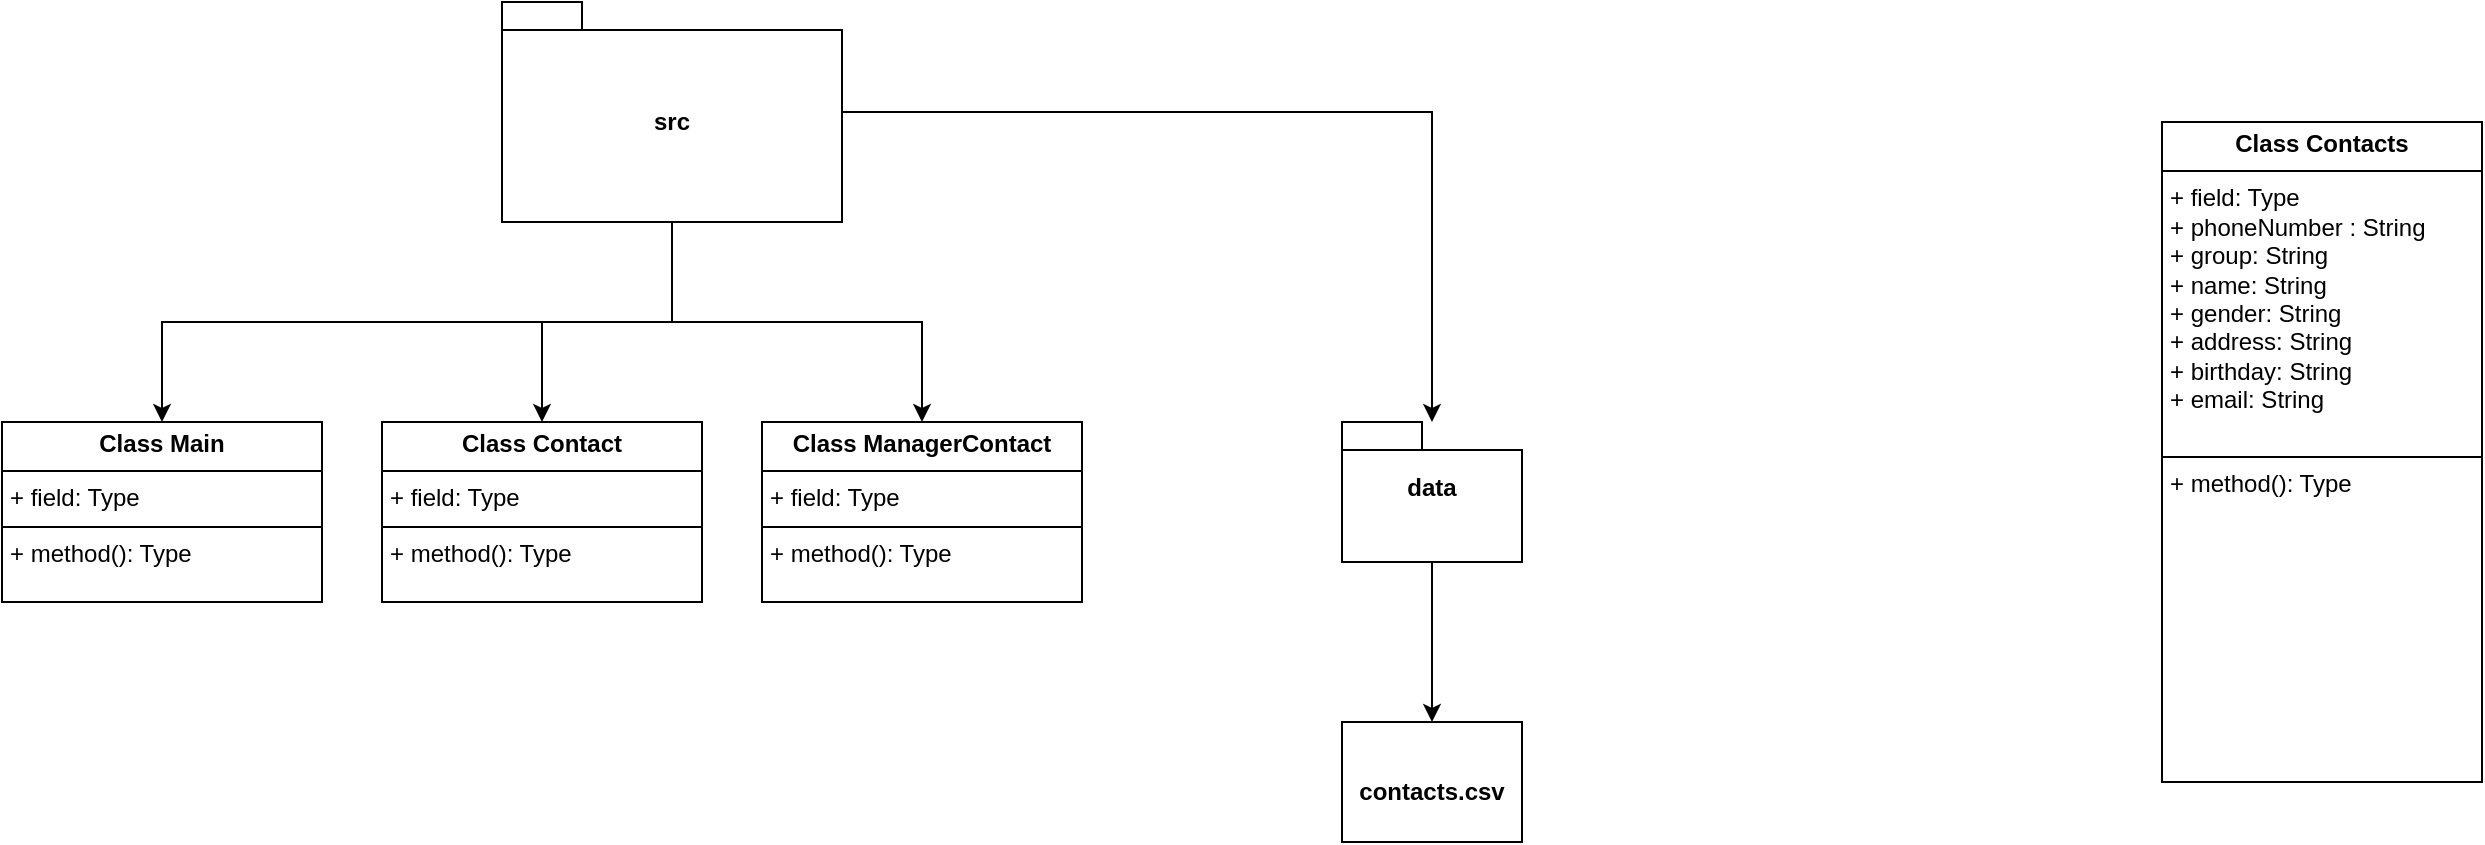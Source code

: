 <mxfile version="24.7.13">
  <diagram name="Trang-1" id="21GcmfxJjMGwiEJxkkzv">
    <mxGraphModel dx="2261" dy="738" grid="1" gridSize="10" guides="1" tooltips="1" connect="1" arrows="1" fold="1" page="1" pageScale="1" pageWidth="827" pageHeight="1169" math="0" shadow="0">
      <root>
        <mxCell id="0" />
        <mxCell id="1" parent="0" />
        <mxCell id="VvaWANM70QIewQPlNKAQ-4" value="&lt;p style=&quot;margin:0px;margin-top:4px;text-align:center;&quot;&gt;&lt;b&gt;Class Contacts&lt;/b&gt;&lt;/p&gt;&lt;hr size=&quot;1&quot; style=&quot;border-style:solid;&quot;&gt;&lt;p style=&quot;margin:0px;margin-left:4px;&quot;&gt;+ field: Type&lt;/p&gt;&lt;p style=&quot;margin:0px;margin-left:4px;&quot;&gt;+ phoneNumber : String&lt;/p&gt;&lt;p style=&quot;margin:0px;margin-left:4px;&quot;&gt;+ group: String&lt;/p&gt;&lt;p style=&quot;margin:0px;margin-left:4px;&quot;&gt;+ name: String&lt;/p&gt;&lt;p style=&quot;margin:0px;margin-left:4px;&quot;&gt;+ gender: String&lt;br&gt;+ address: String&lt;/p&gt;&lt;p style=&quot;margin:0px;margin-left:4px;&quot;&gt;+ birthday: String&lt;/p&gt;&lt;p style=&quot;margin:0px;margin-left:4px;&quot;&gt;+ email: String&lt;/p&gt;&lt;p style=&quot;margin:0px;margin-left:4px;&quot;&gt;&lt;br&gt;&lt;/p&gt;&lt;hr size=&quot;1&quot; style=&quot;border-style:solid;&quot;&gt;&lt;p style=&quot;margin:0px;margin-left:4px;&quot;&gt;+ method(): Type&lt;/p&gt;" style="verticalAlign=top;align=left;overflow=fill;html=1;whiteSpace=wrap;" vertex="1" parent="1">
          <mxGeometry x="770" y="190" width="160" height="330" as="geometry" />
        </mxCell>
        <mxCell id="VvaWANM70QIewQPlNKAQ-7" value="" style="edgeStyle=orthogonalEdgeStyle;rounded=0;orthogonalLoop=1;jettySize=auto;html=1;" edge="1" parent="1" source="VvaWANM70QIewQPlNKAQ-5" target="VvaWANM70QIewQPlNKAQ-6">
          <mxGeometry relative="1" as="geometry" />
        </mxCell>
        <mxCell id="VvaWANM70QIewQPlNKAQ-11" value="" style="edgeStyle=orthogonalEdgeStyle;rounded=0;orthogonalLoop=1;jettySize=auto;html=1;entryX=0.5;entryY=0;entryDx=0;entryDy=0;" edge="1" parent="1" source="VvaWANM70QIewQPlNKAQ-5" target="VvaWANM70QIewQPlNKAQ-17">
          <mxGeometry relative="1" as="geometry">
            <mxPoint x="-250" y="340" as="targetPoint" />
            <Array as="points">
              <mxPoint x="25" y="290" />
              <mxPoint x="-230" y="290" />
            </Array>
          </mxGeometry>
        </mxCell>
        <mxCell id="VvaWANM70QIewQPlNKAQ-13" value="" style="edgeStyle=orthogonalEdgeStyle;rounded=0;orthogonalLoop=1;jettySize=auto;html=1;entryX=0.5;entryY=0;entryDx=0;entryDy=0;" edge="1" parent="1" source="VvaWANM70QIewQPlNKAQ-5" target="VvaWANM70QIewQPlNKAQ-16">
          <mxGeometry relative="1" as="geometry">
            <mxPoint x="-90" y="335" as="targetPoint" />
          </mxGeometry>
        </mxCell>
        <mxCell id="VvaWANM70QIewQPlNKAQ-19" style="edgeStyle=orthogonalEdgeStyle;rounded=0;orthogonalLoop=1;jettySize=auto;html=1;exitX=0.5;exitY=1;exitDx=0;exitDy=0;exitPerimeter=0;entryX=0.5;entryY=0;entryDx=0;entryDy=0;" edge="1" parent="1" source="VvaWANM70QIewQPlNKAQ-5" target="VvaWANM70QIewQPlNKAQ-18">
          <mxGeometry relative="1" as="geometry">
            <mxPoint x="80" y="350" as="targetPoint" />
          </mxGeometry>
        </mxCell>
        <mxCell id="VvaWANM70QIewQPlNKAQ-5" value="src" style="shape=folder;fontStyle=1;spacingTop=10;tabWidth=40;tabHeight=14;tabPosition=left;html=1;whiteSpace=wrap;" vertex="1" parent="1">
          <mxGeometry x="-60" y="130" width="170" height="110" as="geometry" />
        </mxCell>
        <mxCell id="VvaWANM70QIewQPlNKAQ-9" value="" style="edgeStyle=orthogonalEdgeStyle;rounded=0;orthogonalLoop=1;jettySize=auto;html=1;" edge="1" parent="1" source="VvaWANM70QIewQPlNKAQ-6" target="VvaWANM70QIewQPlNKAQ-8">
          <mxGeometry relative="1" as="geometry" />
        </mxCell>
        <mxCell id="VvaWANM70QIewQPlNKAQ-6" value="data&lt;div&gt;&lt;br&gt;&lt;/div&gt;" style="shape=folder;fontStyle=1;spacingTop=10;tabWidth=40;tabHeight=14;tabPosition=left;html=1;whiteSpace=wrap;" vertex="1" parent="1">
          <mxGeometry x="360" y="340" width="90" height="70" as="geometry" />
        </mxCell>
        <mxCell id="VvaWANM70QIewQPlNKAQ-8" value="contacts.csv" style="whiteSpace=wrap;html=1;fontStyle=1;spacingTop=10;" vertex="1" parent="1">
          <mxGeometry x="360" y="490" width="90" height="60" as="geometry" />
        </mxCell>
        <mxCell id="VvaWANM70QIewQPlNKAQ-16" value="&lt;p style=&quot;margin:0px;margin-top:4px;text-align:center;&quot;&gt;&lt;b&gt;Class Contact&lt;/b&gt;&lt;/p&gt;&lt;hr size=&quot;1&quot; style=&quot;border-style:solid;&quot;&gt;&lt;p style=&quot;margin:0px;margin-left:4px;&quot;&gt;+ field: Type&lt;/p&gt;&lt;hr size=&quot;1&quot; style=&quot;border-style:solid;&quot;&gt;&lt;p style=&quot;margin:0px;margin-left:4px;&quot;&gt;+ method(): Type&lt;/p&gt;" style="verticalAlign=top;align=left;overflow=fill;html=1;whiteSpace=wrap;" vertex="1" parent="1">
          <mxGeometry x="-120" y="340" width="160" height="90" as="geometry" />
        </mxCell>
        <mxCell id="VvaWANM70QIewQPlNKAQ-17" value="&lt;p style=&quot;margin:0px;margin-top:4px;text-align:center;&quot;&gt;&lt;b&gt;Class Main&lt;/b&gt;&lt;/p&gt;&lt;hr size=&quot;1&quot; style=&quot;border-style:solid;&quot;&gt;&lt;p style=&quot;margin:0px;margin-left:4px;&quot;&gt;+ field: Type&lt;/p&gt;&lt;hr size=&quot;1&quot; style=&quot;border-style:solid;&quot;&gt;&lt;p style=&quot;margin:0px;margin-left:4px;&quot;&gt;+ method(): Type&lt;/p&gt;" style="verticalAlign=top;align=left;overflow=fill;html=1;whiteSpace=wrap;" vertex="1" parent="1">
          <mxGeometry x="-310" y="340" width="160" height="90" as="geometry" />
        </mxCell>
        <mxCell id="VvaWANM70QIewQPlNKAQ-18" value="&lt;p style=&quot;margin:0px;margin-top:4px;text-align:center;&quot;&gt;&lt;b&gt;Class ManagerContact&lt;/b&gt;&lt;/p&gt;&lt;hr size=&quot;1&quot; style=&quot;border-style:solid;&quot;&gt;&lt;p style=&quot;margin:0px;margin-left:4px;&quot;&gt;+ field: Type&lt;/p&gt;&lt;hr size=&quot;1&quot; style=&quot;border-style:solid;&quot;&gt;&lt;p style=&quot;margin:0px;margin-left:4px;&quot;&gt;+ method(): Type&lt;/p&gt;" style="verticalAlign=top;align=left;overflow=fill;html=1;whiteSpace=wrap;" vertex="1" parent="1">
          <mxGeometry x="70" y="340" width="160" height="90" as="geometry" />
        </mxCell>
      </root>
    </mxGraphModel>
  </diagram>
</mxfile>

